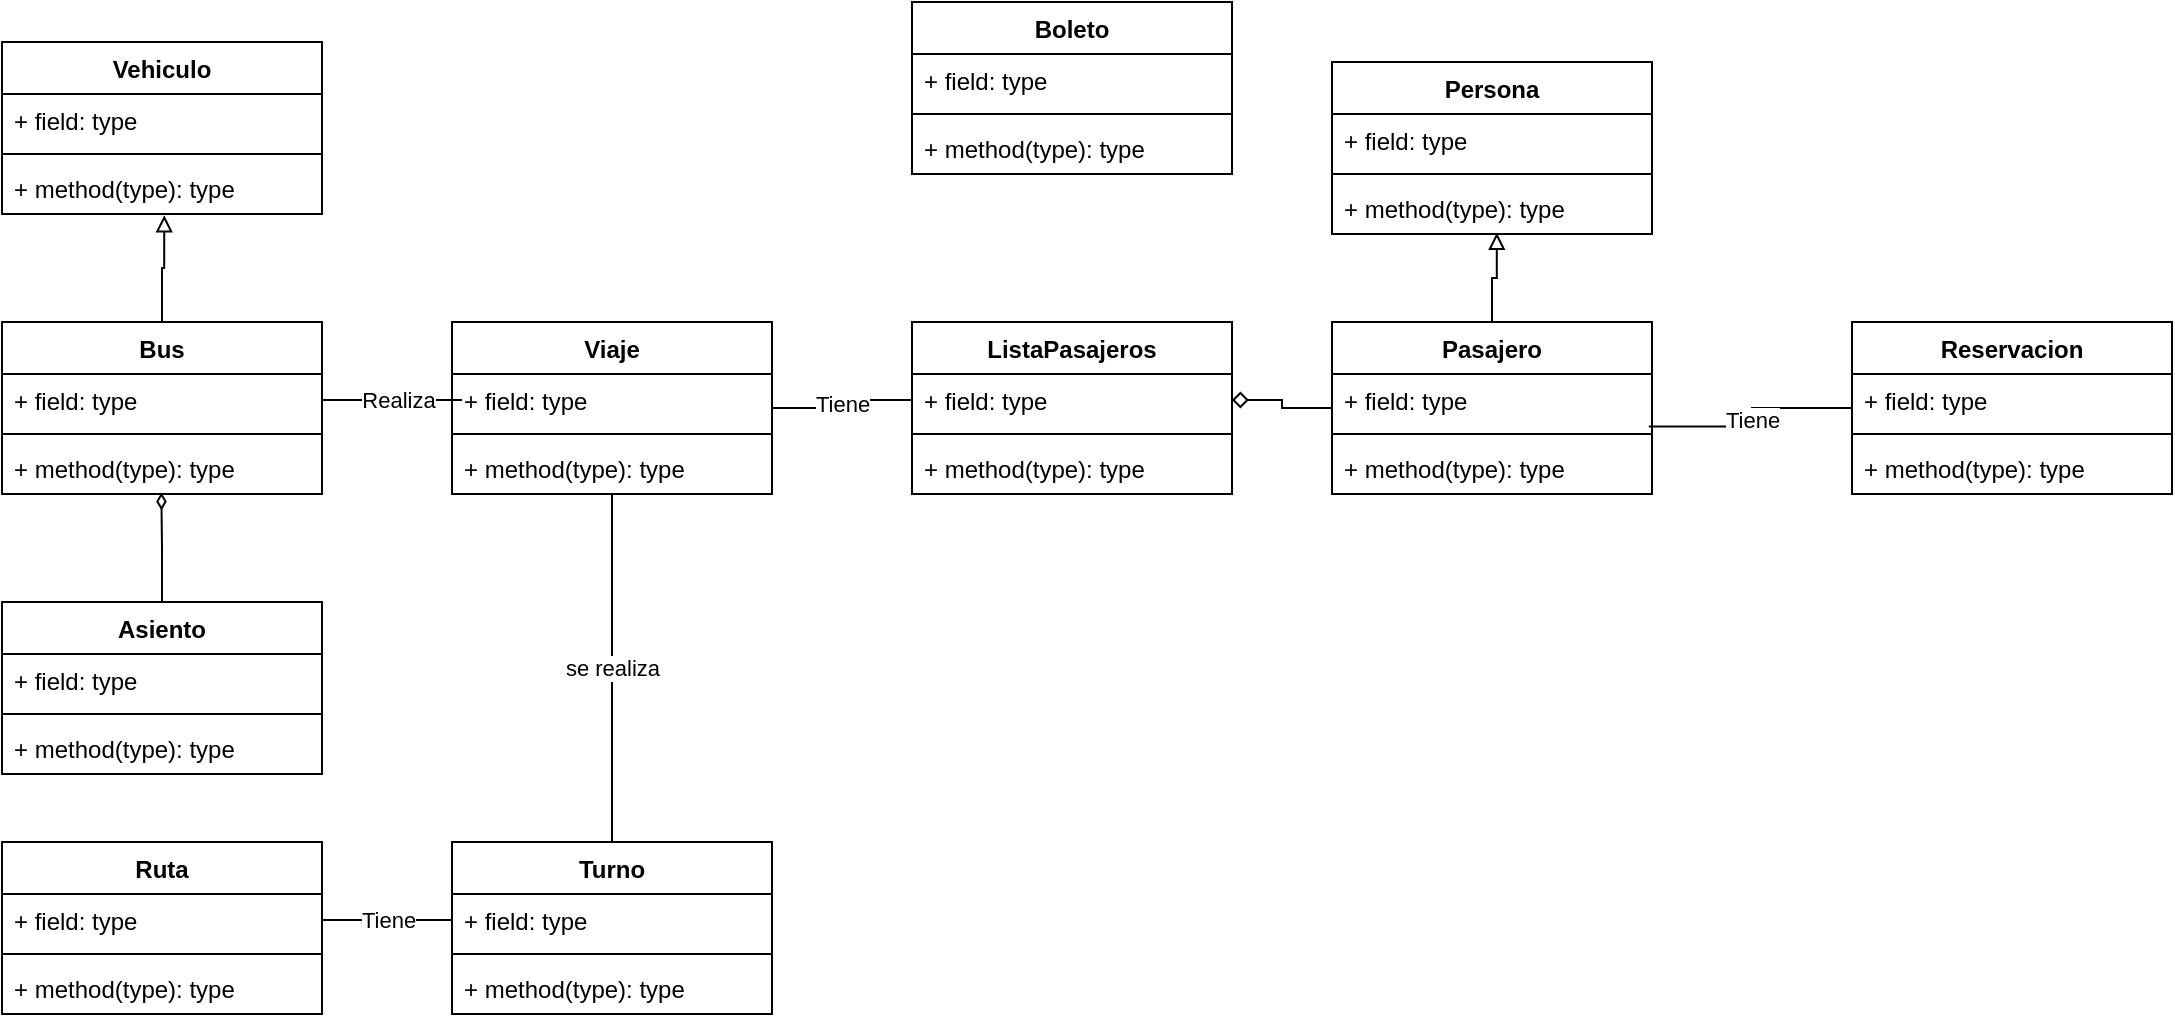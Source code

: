 <mxfile version="20.0.4" type="github">
  <diagram id="eMQgN-6Ai6x8IZ4_6Zg0" name="Page-1">
    <mxGraphModel dx="783" dy="814" grid="1" gridSize="10" guides="1" tooltips="1" connect="1" arrows="1" fold="1" page="1" pageScale="1" pageWidth="827" pageHeight="1169" math="0" shadow="0">
      <root>
        <mxCell id="0" />
        <mxCell id="1" parent="0" />
        <mxCell id="UWuhOz-n3EonqX5J7xm5-1" value="Tiene" style="edgeStyle=orthogonalEdgeStyle;rounded=0;orthogonalLoop=1;jettySize=auto;html=1;entryX=0;entryY=0.5;entryDx=0;entryDy=0;endArrow=none;endFill=0;" edge="1" parent="1" source="UWuhOz-n3EonqX5J7xm5-3" target="UWuhOz-n3EonqX5J7xm5-21">
          <mxGeometry relative="1" as="geometry" />
        </mxCell>
        <mxCell id="UWuhOz-n3EonqX5J7xm5-2" value="se realiza" style="edgeStyle=orthogonalEdgeStyle;rounded=0;jumpSize=15;orthogonalLoop=1;jettySize=auto;html=1;endArrow=none;endFill=0;entryX=0.5;entryY=0;entryDx=0;entryDy=0;exitX=0.5;exitY=1;exitDx=0;exitDy=0;" edge="1" parent="1" source="UWuhOz-n3EonqX5J7xm5-3" target="UWuhOz-n3EonqX5J7xm5-29">
          <mxGeometry relative="1" as="geometry">
            <mxPoint x="359" y="280" as="targetPoint" />
            <Array as="points">
              <mxPoint x="309" y="650" />
              <mxPoint x="309" y="650" />
            </Array>
          </mxGeometry>
        </mxCell>
        <mxCell id="UWuhOz-n3EonqX5J7xm5-3" value="Viaje" style="swimlane;fontStyle=1;align=center;verticalAlign=top;childLayout=stackLayout;horizontal=1;startSize=26;horizontalStack=0;resizeParent=1;resizeParentMax=0;resizeLast=0;collapsible=1;marginBottom=0;" vertex="1" parent="1">
          <mxGeometry x="229" y="430" width="160" height="86" as="geometry" />
        </mxCell>
        <mxCell id="UWuhOz-n3EonqX5J7xm5-4" value="+ field: type" style="text;strokeColor=none;fillColor=none;align=left;verticalAlign=top;spacingLeft=4;spacingRight=4;overflow=hidden;rotatable=0;points=[[0,0.5],[1,0.5]];portConstraint=eastwest;" vertex="1" parent="UWuhOz-n3EonqX5J7xm5-3">
          <mxGeometry y="26" width="160" height="26" as="geometry" />
        </mxCell>
        <mxCell id="UWuhOz-n3EonqX5J7xm5-5" value="" style="line;strokeWidth=1;fillColor=none;align=left;verticalAlign=middle;spacingTop=-1;spacingLeft=3;spacingRight=3;rotatable=0;labelPosition=right;points=[];portConstraint=eastwest;" vertex="1" parent="UWuhOz-n3EonqX5J7xm5-3">
          <mxGeometry y="52" width="160" height="8" as="geometry" />
        </mxCell>
        <mxCell id="UWuhOz-n3EonqX5J7xm5-6" value="+ method(type): type" style="text;strokeColor=none;fillColor=none;align=left;verticalAlign=top;spacingLeft=4;spacingRight=4;overflow=hidden;rotatable=0;points=[[0,0.5],[1,0.5]];portConstraint=eastwest;" vertex="1" parent="UWuhOz-n3EonqX5J7xm5-3">
          <mxGeometry y="60" width="160" height="26" as="geometry" />
        </mxCell>
        <mxCell id="UWuhOz-n3EonqX5J7xm5-7" value="Ruta" style="swimlane;fontStyle=1;align=center;verticalAlign=top;childLayout=stackLayout;horizontal=1;startSize=26;horizontalStack=0;resizeParent=1;resizeParentMax=0;resizeLast=0;collapsible=1;marginBottom=0;" vertex="1" parent="1">
          <mxGeometry x="4" y="690" width="160" height="86" as="geometry" />
        </mxCell>
        <mxCell id="UWuhOz-n3EonqX5J7xm5-8" value="+ field: type" style="text;strokeColor=none;fillColor=none;align=left;verticalAlign=top;spacingLeft=4;spacingRight=4;overflow=hidden;rotatable=0;points=[[0,0.5],[1,0.5]];portConstraint=eastwest;" vertex="1" parent="UWuhOz-n3EonqX5J7xm5-7">
          <mxGeometry y="26" width="160" height="26" as="geometry" />
        </mxCell>
        <mxCell id="UWuhOz-n3EonqX5J7xm5-9" value="" style="line;strokeWidth=1;fillColor=none;align=left;verticalAlign=middle;spacingTop=-1;spacingLeft=3;spacingRight=3;rotatable=0;labelPosition=right;points=[];portConstraint=eastwest;" vertex="1" parent="UWuhOz-n3EonqX5J7xm5-7">
          <mxGeometry y="52" width="160" height="8" as="geometry" />
        </mxCell>
        <mxCell id="UWuhOz-n3EonqX5J7xm5-10" value="+ method(type): type" style="text;strokeColor=none;fillColor=none;align=left;verticalAlign=top;spacingLeft=4;spacingRight=4;overflow=hidden;rotatable=0;points=[[0,0.5],[1,0.5]];portConstraint=eastwest;" vertex="1" parent="UWuhOz-n3EonqX5J7xm5-7">
          <mxGeometry y="60" width="160" height="26" as="geometry" />
        </mxCell>
        <mxCell id="UWuhOz-n3EonqX5J7xm5-11" value="Boleto" style="swimlane;fontStyle=1;align=center;verticalAlign=top;childLayout=stackLayout;horizontal=1;startSize=26;horizontalStack=0;resizeParent=1;resizeParentMax=0;resizeLast=0;collapsible=1;marginBottom=0;" vertex="1" parent="1">
          <mxGeometry x="459" y="270" width="160" height="86" as="geometry" />
        </mxCell>
        <mxCell id="UWuhOz-n3EonqX5J7xm5-12" value="+ field: type" style="text;strokeColor=none;fillColor=none;align=left;verticalAlign=top;spacingLeft=4;spacingRight=4;overflow=hidden;rotatable=0;points=[[0,0.5],[1,0.5]];portConstraint=eastwest;" vertex="1" parent="UWuhOz-n3EonqX5J7xm5-11">
          <mxGeometry y="26" width="160" height="26" as="geometry" />
        </mxCell>
        <mxCell id="UWuhOz-n3EonqX5J7xm5-13" value="" style="line;strokeWidth=1;fillColor=none;align=left;verticalAlign=middle;spacingTop=-1;spacingLeft=3;spacingRight=3;rotatable=0;labelPosition=right;points=[];portConstraint=eastwest;" vertex="1" parent="UWuhOz-n3EonqX5J7xm5-11">
          <mxGeometry y="52" width="160" height="8" as="geometry" />
        </mxCell>
        <mxCell id="UWuhOz-n3EonqX5J7xm5-14" value="+ method(type): type" style="text;strokeColor=none;fillColor=none;align=left;verticalAlign=top;spacingLeft=4;spacingRight=4;overflow=hidden;rotatable=0;points=[[0,0.5],[1,0.5]];portConstraint=eastwest;" vertex="1" parent="UWuhOz-n3EonqX5J7xm5-11">
          <mxGeometry y="60" width="160" height="26" as="geometry" />
        </mxCell>
        <mxCell id="UWuhOz-n3EonqX5J7xm5-15" value="Tiene" style="edgeStyle=orthogonalEdgeStyle;rounded=0;orthogonalLoop=1;jettySize=auto;html=1;entryX=0.99;entryY=-0.3;entryDx=0;entryDy=0;entryPerimeter=0;endArrow=none;endFill=0;" edge="1" parent="1" source="UWuhOz-n3EonqX5J7xm5-16" target="UWuhOz-n3EonqX5J7xm5-38">
          <mxGeometry relative="1" as="geometry" />
        </mxCell>
        <mxCell id="UWuhOz-n3EonqX5J7xm5-16" value="Reservacion" style="swimlane;fontStyle=1;align=center;verticalAlign=top;childLayout=stackLayout;horizontal=1;startSize=26;horizontalStack=0;resizeParent=1;resizeParentMax=0;resizeLast=0;collapsible=1;marginBottom=0;" vertex="1" parent="1">
          <mxGeometry x="929" y="430" width="160" height="86" as="geometry" />
        </mxCell>
        <mxCell id="UWuhOz-n3EonqX5J7xm5-17" value="+ field: type" style="text;strokeColor=none;fillColor=none;align=left;verticalAlign=top;spacingLeft=4;spacingRight=4;overflow=hidden;rotatable=0;points=[[0,0.5],[1,0.5]];portConstraint=eastwest;" vertex="1" parent="UWuhOz-n3EonqX5J7xm5-16">
          <mxGeometry y="26" width="160" height="26" as="geometry" />
        </mxCell>
        <mxCell id="UWuhOz-n3EonqX5J7xm5-18" value="" style="line;strokeWidth=1;fillColor=none;align=left;verticalAlign=middle;spacingTop=-1;spacingLeft=3;spacingRight=3;rotatable=0;labelPosition=right;points=[];portConstraint=eastwest;" vertex="1" parent="UWuhOz-n3EonqX5J7xm5-16">
          <mxGeometry y="52" width="160" height="8" as="geometry" />
        </mxCell>
        <mxCell id="UWuhOz-n3EonqX5J7xm5-19" value="+ method(type): type" style="text;strokeColor=none;fillColor=none;align=left;verticalAlign=top;spacingLeft=4;spacingRight=4;overflow=hidden;rotatable=0;points=[[0,0.5],[1,0.5]];portConstraint=eastwest;" vertex="1" parent="UWuhOz-n3EonqX5J7xm5-16">
          <mxGeometry y="60" width="160" height="26" as="geometry" />
        </mxCell>
        <mxCell id="UWuhOz-n3EonqX5J7xm5-20" value="ListaPasajeros" style="swimlane;fontStyle=1;align=center;verticalAlign=top;childLayout=stackLayout;horizontal=1;startSize=26;horizontalStack=0;resizeParent=1;resizeParentMax=0;resizeLast=0;collapsible=1;marginBottom=0;" vertex="1" parent="1">
          <mxGeometry x="459" y="430" width="160" height="86" as="geometry" />
        </mxCell>
        <mxCell id="UWuhOz-n3EonqX5J7xm5-21" value="+ field: type" style="text;strokeColor=none;fillColor=none;align=left;verticalAlign=top;spacingLeft=4;spacingRight=4;overflow=hidden;rotatable=0;points=[[0,0.5],[1,0.5]];portConstraint=eastwest;" vertex="1" parent="UWuhOz-n3EonqX5J7xm5-20">
          <mxGeometry y="26" width="160" height="26" as="geometry" />
        </mxCell>
        <mxCell id="UWuhOz-n3EonqX5J7xm5-22" value="" style="line;strokeWidth=1;fillColor=none;align=left;verticalAlign=middle;spacingTop=-1;spacingLeft=3;spacingRight=3;rotatable=0;labelPosition=right;points=[];portConstraint=eastwest;" vertex="1" parent="UWuhOz-n3EonqX5J7xm5-20">
          <mxGeometry y="52" width="160" height="8" as="geometry" />
        </mxCell>
        <mxCell id="UWuhOz-n3EonqX5J7xm5-23" value="+ method(type): type" style="text;strokeColor=none;fillColor=none;align=left;verticalAlign=top;spacingLeft=4;spacingRight=4;overflow=hidden;rotatable=0;points=[[0,0.5],[1,0.5]];portConstraint=eastwest;" vertex="1" parent="UWuhOz-n3EonqX5J7xm5-20">
          <mxGeometry y="60" width="160" height="26" as="geometry" />
        </mxCell>
        <mxCell id="UWuhOz-n3EonqX5J7xm5-24" style="edgeStyle=orthogonalEdgeStyle;rounded=0;orthogonalLoop=1;jettySize=auto;html=1;entryX=0.507;entryY=1.023;entryDx=0;entryDy=0;entryPerimeter=0;endArrow=block;endFill=0;" edge="1" parent="1" source="UWuhOz-n3EonqX5J7xm5-25" target="UWuhOz-n3EonqX5J7xm5-53">
          <mxGeometry relative="1" as="geometry" />
        </mxCell>
        <mxCell id="UWuhOz-n3EonqX5J7xm5-25" value="Bus" style="swimlane;fontStyle=1;align=center;verticalAlign=top;childLayout=stackLayout;horizontal=1;startSize=26;horizontalStack=0;resizeParent=1;resizeParentMax=0;resizeLast=0;collapsible=1;marginBottom=0;" vertex="1" parent="1">
          <mxGeometry x="4" y="430" width="160" height="86" as="geometry" />
        </mxCell>
        <mxCell id="UWuhOz-n3EonqX5J7xm5-26" value="+ field: type" style="text;strokeColor=none;fillColor=none;align=left;verticalAlign=top;spacingLeft=4;spacingRight=4;overflow=hidden;rotatable=0;points=[[0,0.5],[1,0.5]];portConstraint=eastwest;" vertex="1" parent="UWuhOz-n3EonqX5J7xm5-25">
          <mxGeometry y="26" width="160" height="26" as="geometry" />
        </mxCell>
        <mxCell id="UWuhOz-n3EonqX5J7xm5-27" value="" style="line;strokeWidth=1;fillColor=none;align=left;verticalAlign=middle;spacingTop=-1;spacingLeft=3;spacingRight=3;rotatable=0;labelPosition=right;points=[];portConstraint=eastwest;" vertex="1" parent="UWuhOz-n3EonqX5J7xm5-25">
          <mxGeometry y="52" width="160" height="8" as="geometry" />
        </mxCell>
        <mxCell id="UWuhOz-n3EonqX5J7xm5-28" value="+ method(type): type" style="text;strokeColor=none;fillColor=none;align=left;verticalAlign=top;spacingLeft=4;spacingRight=4;overflow=hidden;rotatable=0;points=[[0,0.5],[1,0.5]];portConstraint=eastwest;" vertex="1" parent="UWuhOz-n3EonqX5J7xm5-25">
          <mxGeometry y="60" width="160" height="26" as="geometry" />
        </mxCell>
        <mxCell id="UWuhOz-n3EonqX5J7xm5-29" value="Turno" style="swimlane;fontStyle=1;align=center;verticalAlign=top;childLayout=stackLayout;horizontal=1;startSize=26;horizontalStack=0;resizeParent=1;resizeParentMax=0;resizeLast=0;collapsible=1;marginBottom=0;" vertex="1" parent="1">
          <mxGeometry x="229" y="690" width="160" height="86" as="geometry" />
        </mxCell>
        <mxCell id="UWuhOz-n3EonqX5J7xm5-30" value="+ field: type" style="text;strokeColor=none;fillColor=none;align=left;verticalAlign=top;spacingLeft=4;spacingRight=4;overflow=hidden;rotatable=0;points=[[0,0.5],[1,0.5]];portConstraint=eastwest;" vertex="1" parent="UWuhOz-n3EonqX5J7xm5-29">
          <mxGeometry y="26" width="160" height="26" as="geometry" />
        </mxCell>
        <mxCell id="UWuhOz-n3EonqX5J7xm5-31" value="" style="line;strokeWidth=1;fillColor=none;align=left;verticalAlign=middle;spacingTop=-1;spacingLeft=3;spacingRight=3;rotatable=0;labelPosition=right;points=[];portConstraint=eastwest;" vertex="1" parent="UWuhOz-n3EonqX5J7xm5-29">
          <mxGeometry y="52" width="160" height="8" as="geometry" />
        </mxCell>
        <mxCell id="UWuhOz-n3EonqX5J7xm5-32" value="+ method(type): type" style="text;strokeColor=none;fillColor=none;align=left;verticalAlign=top;spacingLeft=4;spacingRight=4;overflow=hidden;rotatable=0;points=[[0,0.5],[1,0.5]];portConstraint=eastwest;" vertex="1" parent="UWuhOz-n3EonqX5J7xm5-29">
          <mxGeometry y="60" width="160" height="26" as="geometry" />
        </mxCell>
        <mxCell id="UWuhOz-n3EonqX5J7xm5-33" style="edgeStyle=orthogonalEdgeStyle;rounded=0;orthogonalLoop=1;jettySize=auto;html=1;entryX=0.515;entryY=0.977;entryDx=0;entryDy=0;entryPerimeter=0;endArrow=block;endFill=0;" edge="1" parent="1" source="UWuhOz-n3EonqX5J7xm5-35" target="UWuhOz-n3EonqX5J7xm5-49">
          <mxGeometry relative="1" as="geometry" />
        </mxCell>
        <mxCell id="UWuhOz-n3EonqX5J7xm5-34" value="" style="edgeStyle=orthogonalEdgeStyle;rounded=0;jumpSize=15;orthogonalLoop=1;jettySize=auto;html=1;endArrow=diamond;endFill=0;entryX=1;entryY=0.5;entryDx=0;entryDy=0;" edge="1" parent="1" source="UWuhOz-n3EonqX5J7xm5-35" target="UWuhOz-n3EonqX5J7xm5-21">
          <mxGeometry relative="1" as="geometry" />
        </mxCell>
        <mxCell id="UWuhOz-n3EonqX5J7xm5-35" value="Pasajero" style="swimlane;fontStyle=1;align=center;verticalAlign=top;childLayout=stackLayout;horizontal=1;startSize=26;horizontalStack=0;resizeParent=1;resizeParentMax=0;resizeLast=0;collapsible=1;marginBottom=0;" vertex="1" parent="1">
          <mxGeometry x="669" y="430" width="160" height="86" as="geometry" />
        </mxCell>
        <mxCell id="UWuhOz-n3EonqX5J7xm5-36" value="+ field: type" style="text;strokeColor=none;fillColor=none;align=left;verticalAlign=top;spacingLeft=4;spacingRight=4;overflow=hidden;rotatable=0;points=[[0,0.5],[1,0.5]];portConstraint=eastwest;" vertex="1" parent="UWuhOz-n3EonqX5J7xm5-35">
          <mxGeometry y="26" width="160" height="26" as="geometry" />
        </mxCell>
        <mxCell id="UWuhOz-n3EonqX5J7xm5-37" value="" style="line;strokeWidth=1;fillColor=none;align=left;verticalAlign=middle;spacingTop=-1;spacingLeft=3;spacingRight=3;rotatable=0;labelPosition=right;points=[];portConstraint=eastwest;" vertex="1" parent="UWuhOz-n3EonqX5J7xm5-35">
          <mxGeometry y="52" width="160" height="8" as="geometry" />
        </mxCell>
        <mxCell id="UWuhOz-n3EonqX5J7xm5-38" value="+ method(type): type" style="text;strokeColor=none;fillColor=none;align=left;verticalAlign=top;spacingLeft=4;spacingRight=4;overflow=hidden;rotatable=0;points=[[0,0.5],[1,0.5]];portConstraint=eastwest;" vertex="1" parent="UWuhOz-n3EonqX5J7xm5-35">
          <mxGeometry y="60" width="160" height="26" as="geometry" />
        </mxCell>
        <mxCell id="UWuhOz-n3EonqX5J7xm5-39" style="edgeStyle=orthogonalEdgeStyle;rounded=0;orthogonalLoop=1;jettySize=auto;html=1;entryX=0.498;entryY=0.973;entryDx=0;entryDy=0;entryPerimeter=0;endArrow=diamondThin;endFill=0;jumpSize=15;" edge="1" parent="1" source="UWuhOz-n3EonqX5J7xm5-40" target="UWuhOz-n3EonqX5J7xm5-28">
          <mxGeometry relative="1" as="geometry" />
        </mxCell>
        <mxCell id="UWuhOz-n3EonqX5J7xm5-40" value="Asiento" style="swimlane;fontStyle=1;align=center;verticalAlign=top;childLayout=stackLayout;horizontal=1;startSize=26;horizontalStack=0;resizeParent=1;resizeParentMax=0;resizeLast=0;collapsible=1;marginBottom=0;" vertex="1" parent="1">
          <mxGeometry x="4" y="570" width="160" height="86" as="geometry" />
        </mxCell>
        <mxCell id="UWuhOz-n3EonqX5J7xm5-41" value="+ field: type" style="text;strokeColor=none;fillColor=none;align=left;verticalAlign=top;spacingLeft=4;spacingRight=4;overflow=hidden;rotatable=0;points=[[0,0.5],[1,0.5]];portConstraint=eastwest;" vertex="1" parent="UWuhOz-n3EonqX5J7xm5-40">
          <mxGeometry y="26" width="160" height="26" as="geometry" />
        </mxCell>
        <mxCell id="UWuhOz-n3EonqX5J7xm5-42" value="" style="line;strokeWidth=1;fillColor=none;align=left;verticalAlign=middle;spacingTop=-1;spacingLeft=3;spacingRight=3;rotatable=0;labelPosition=right;points=[];portConstraint=eastwest;" vertex="1" parent="UWuhOz-n3EonqX5J7xm5-40">
          <mxGeometry y="52" width="160" height="8" as="geometry" />
        </mxCell>
        <mxCell id="UWuhOz-n3EonqX5J7xm5-43" value="+ method(type): type" style="text;strokeColor=none;fillColor=none;align=left;verticalAlign=top;spacingLeft=4;spacingRight=4;overflow=hidden;rotatable=0;points=[[0,0.5],[1,0.5]];portConstraint=eastwest;" vertex="1" parent="UWuhOz-n3EonqX5J7xm5-40">
          <mxGeometry y="60" width="160" height="26" as="geometry" />
        </mxCell>
        <mxCell id="UWuhOz-n3EonqX5J7xm5-44" value="Tiene" style="edgeStyle=orthogonalEdgeStyle;rounded=0;orthogonalLoop=1;jettySize=auto;html=1;entryX=1;entryY=0.5;entryDx=0;entryDy=0;endArrow=none;endFill=0;" edge="1" parent="1" source="UWuhOz-n3EonqX5J7xm5-30" target="UWuhOz-n3EonqX5J7xm5-8">
          <mxGeometry relative="1" as="geometry" />
        </mxCell>
        <mxCell id="UWuhOz-n3EonqX5J7xm5-45" value="Realiza" style="edgeStyle=orthogonalEdgeStyle;rounded=0;orthogonalLoop=1;jettySize=auto;html=1;exitX=0;exitY=0.5;exitDx=0;exitDy=0;entryX=1;entryY=0.5;entryDx=0;entryDy=0;endArrow=none;endFill=0;" edge="1" parent="1" source="UWuhOz-n3EonqX5J7xm5-4" target="UWuhOz-n3EonqX5J7xm5-26">
          <mxGeometry relative="1" as="geometry">
            <mxPoint x="-146" y="610" as="targetPoint" />
            <Array as="points">
              <mxPoint x="234" y="469" />
              <mxPoint x="234" y="469" />
            </Array>
          </mxGeometry>
        </mxCell>
        <mxCell id="UWuhOz-n3EonqX5J7xm5-46" value="Persona" style="swimlane;fontStyle=1;align=center;verticalAlign=top;childLayout=stackLayout;horizontal=1;startSize=26;horizontalStack=0;resizeParent=1;resizeParentMax=0;resizeLast=0;collapsible=1;marginBottom=0;" vertex="1" parent="1">
          <mxGeometry x="669" y="300" width="160" height="86" as="geometry" />
        </mxCell>
        <mxCell id="UWuhOz-n3EonqX5J7xm5-47" value="+ field: type" style="text;strokeColor=none;fillColor=none;align=left;verticalAlign=top;spacingLeft=4;spacingRight=4;overflow=hidden;rotatable=0;points=[[0,0.5],[1,0.5]];portConstraint=eastwest;" vertex="1" parent="UWuhOz-n3EonqX5J7xm5-46">
          <mxGeometry y="26" width="160" height="26" as="geometry" />
        </mxCell>
        <mxCell id="UWuhOz-n3EonqX5J7xm5-48" value="" style="line;strokeWidth=1;fillColor=none;align=left;verticalAlign=middle;spacingTop=-1;spacingLeft=3;spacingRight=3;rotatable=0;labelPosition=right;points=[];portConstraint=eastwest;" vertex="1" parent="UWuhOz-n3EonqX5J7xm5-46">
          <mxGeometry y="52" width="160" height="8" as="geometry" />
        </mxCell>
        <mxCell id="UWuhOz-n3EonqX5J7xm5-49" value="+ method(type): type" style="text;strokeColor=none;fillColor=none;align=left;verticalAlign=top;spacingLeft=4;spacingRight=4;overflow=hidden;rotatable=0;points=[[0,0.5],[1,0.5]];portConstraint=eastwest;" vertex="1" parent="UWuhOz-n3EonqX5J7xm5-46">
          <mxGeometry y="60" width="160" height="26" as="geometry" />
        </mxCell>
        <mxCell id="UWuhOz-n3EonqX5J7xm5-50" value="Vehiculo" style="swimlane;fontStyle=1;align=center;verticalAlign=top;childLayout=stackLayout;horizontal=1;startSize=26;horizontalStack=0;resizeParent=1;resizeParentMax=0;resizeLast=0;collapsible=1;marginBottom=0;" vertex="1" parent="1">
          <mxGeometry x="4" y="290" width="160" height="86" as="geometry" />
        </mxCell>
        <mxCell id="UWuhOz-n3EonqX5J7xm5-51" value="+ field: type" style="text;strokeColor=none;fillColor=none;align=left;verticalAlign=top;spacingLeft=4;spacingRight=4;overflow=hidden;rotatable=0;points=[[0,0.5],[1,0.5]];portConstraint=eastwest;" vertex="1" parent="UWuhOz-n3EonqX5J7xm5-50">
          <mxGeometry y="26" width="160" height="26" as="geometry" />
        </mxCell>
        <mxCell id="UWuhOz-n3EonqX5J7xm5-52" value="" style="line;strokeWidth=1;fillColor=none;align=left;verticalAlign=middle;spacingTop=-1;spacingLeft=3;spacingRight=3;rotatable=0;labelPosition=right;points=[];portConstraint=eastwest;" vertex="1" parent="UWuhOz-n3EonqX5J7xm5-50">
          <mxGeometry y="52" width="160" height="8" as="geometry" />
        </mxCell>
        <mxCell id="UWuhOz-n3EonqX5J7xm5-53" value="+ method(type): type" style="text;strokeColor=none;fillColor=none;align=left;verticalAlign=top;spacingLeft=4;spacingRight=4;overflow=hidden;rotatable=0;points=[[0,0.5],[1,0.5]];portConstraint=eastwest;" vertex="1" parent="UWuhOz-n3EonqX5J7xm5-50">
          <mxGeometry y="60" width="160" height="26" as="geometry" />
        </mxCell>
      </root>
    </mxGraphModel>
  </diagram>
</mxfile>
